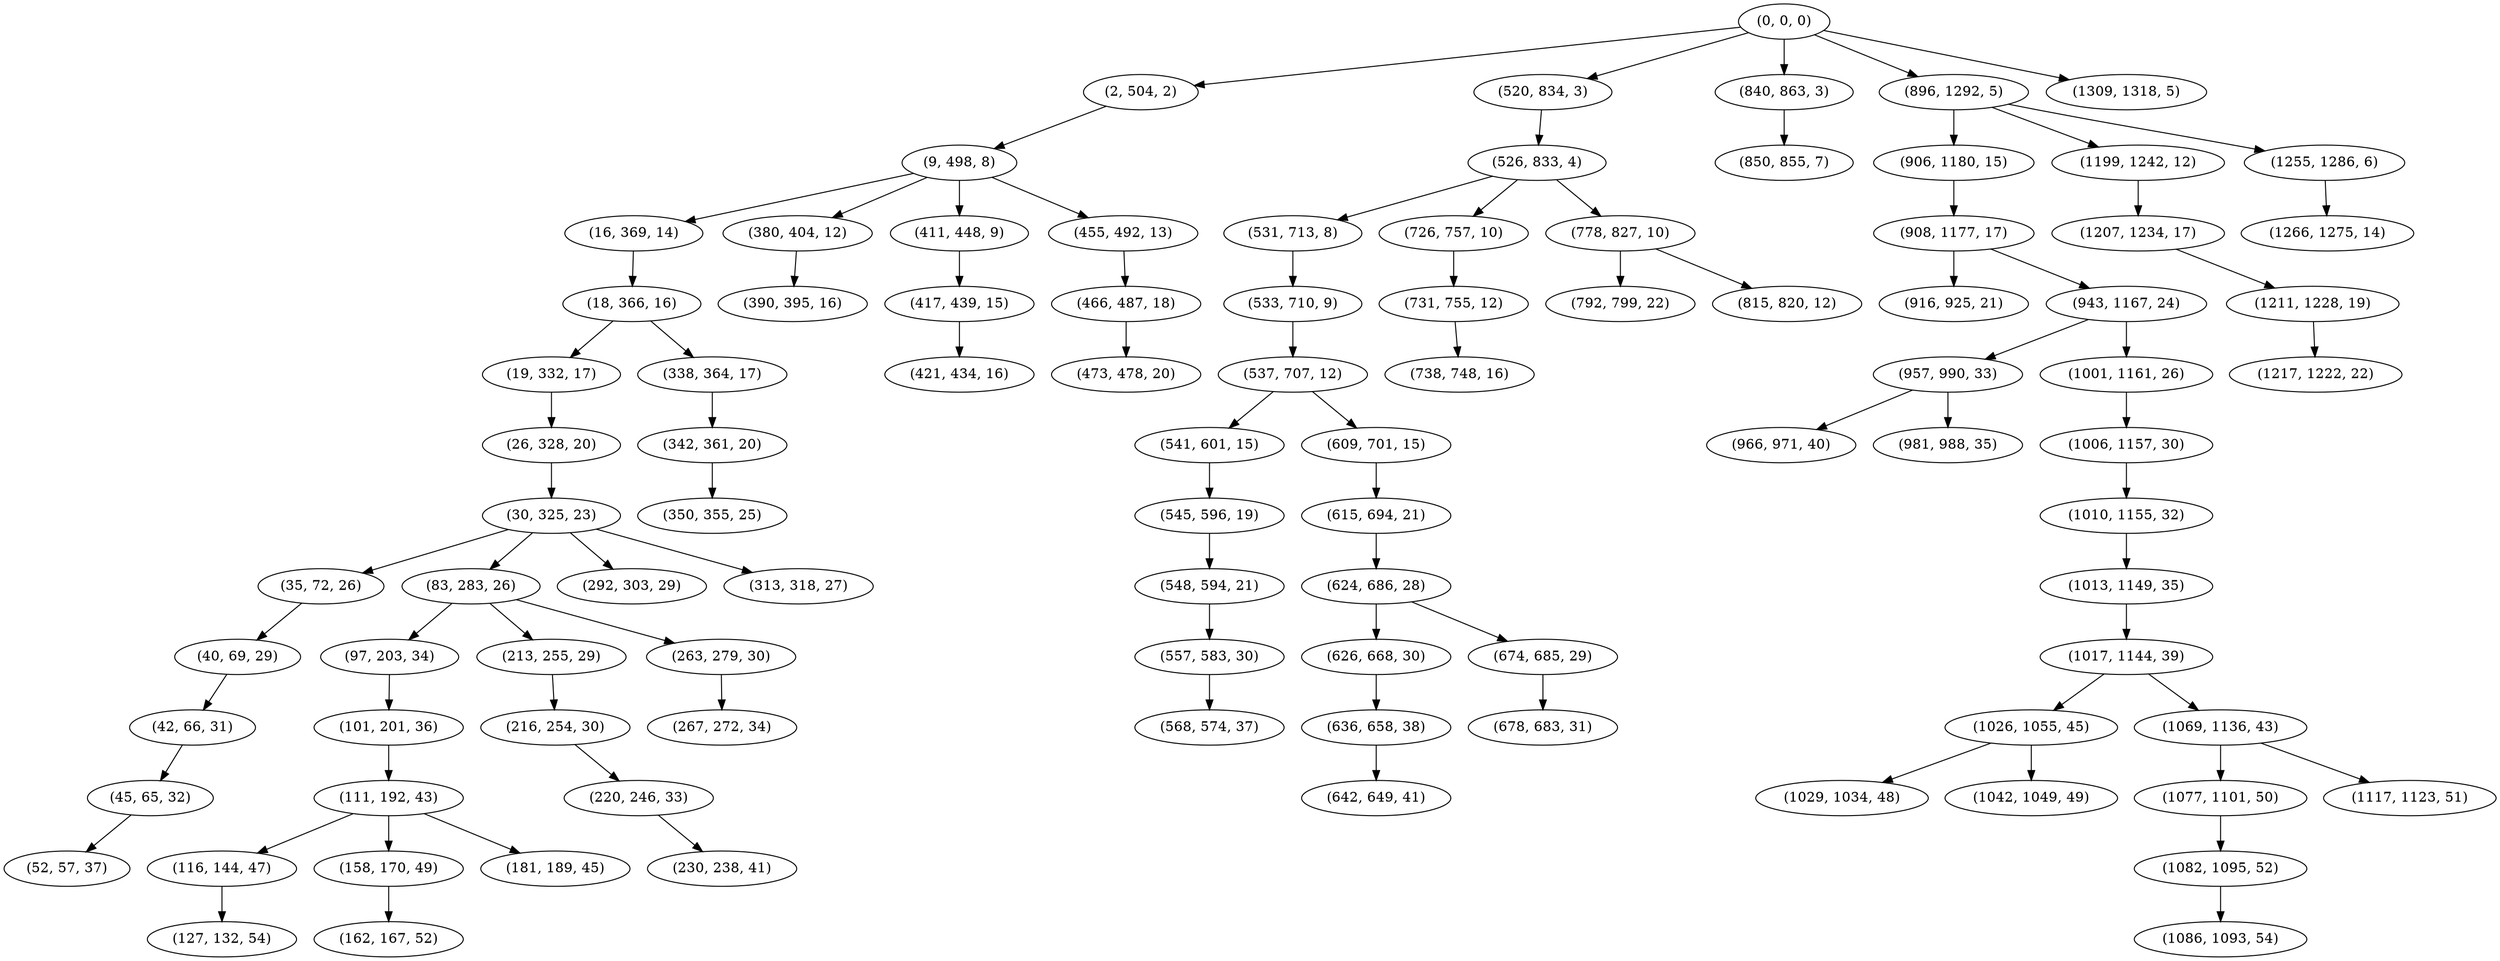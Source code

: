 digraph tree {
    "(0, 0, 0)";
    "(2, 504, 2)";
    "(9, 498, 8)";
    "(16, 369, 14)";
    "(18, 366, 16)";
    "(19, 332, 17)";
    "(26, 328, 20)";
    "(30, 325, 23)";
    "(35, 72, 26)";
    "(40, 69, 29)";
    "(42, 66, 31)";
    "(45, 65, 32)";
    "(52, 57, 37)";
    "(83, 283, 26)";
    "(97, 203, 34)";
    "(101, 201, 36)";
    "(111, 192, 43)";
    "(116, 144, 47)";
    "(127, 132, 54)";
    "(158, 170, 49)";
    "(162, 167, 52)";
    "(181, 189, 45)";
    "(213, 255, 29)";
    "(216, 254, 30)";
    "(220, 246, 33)";
    "(230, 238, 41)";
    "(263, 279, 30)";
    "(267, 272, 34)";
    "(292, 303, 29)";
    "(313, 318, 27)";
    "(338, 364, 17)";
    "(342, 361, 20)";
    "(350, 355, 25)";
    "(380, 404, 12)";
    "(390, 395, 16)";
    "(411, 448, 9)";
    "(417, 439, 15)";
    "(421, 434, 16)";
    "(455, 492, 13)";
    "(466, 487, 18)";
    "(473, 478, 20)";
    "(520, 834, 3)";
    "(526, 833, 4)";
    "(531, 713, 8)";
    "(533, 710, 9)";
    "(537, 707, 12)";
    "(541, 601, 15)";
    "(545, 596, 19)";
    "(548, 594, 21)";
    "(557, 583, 30)";
    "(568, 574, 37)";
    "(609, 701, 15)";
    "(615, 694, 21)";
    "(624, 686, 28)";
    "(626, 668, 30)";
    "(636, 658, 38)";
    "(642, 649, 41)";
    "(674, 685, 29)";
    "(678, 683, 31)";
    "(726, 757, 10)";
    "(731, 755, 12)";
    "(738, 748, 16)";
    "(778, 827, 10)";
    "(792, 799, 22)";
    "(815, 820, 12)";
    "(840, 863, 3)";
    "(850, 855, 7)";
    "(896, 1292, 5)";
    "(906, 1180, 15)";
    "(908, 1177, 17)";
    "(916, 925, 21)";
    "(943, 1167, 24)";
    "(957, 990, 33)";
    "(966, 971, 40)";
    "(981, 988, 35)";
    "(1001, 1161, 26)";
    "(1006, 1157, 30)";
    "(1010, 1155, 32)";
    "(1013, 1149, 35)";
    "(1017, 1144, 39)";
    "(1026, 1055, 45)";
    "(1029, 1034, 48)";
    "(1042, 1049, 49)";
    "(1069, 1136, 43)";
    "(1077, 1101, 50)";
    "(1082, 1095, 52)";
    "(1086, 1093, 54)";
    "(1117, 1123, 51)";
    "(1199, 1242, 12)";
    "(1207, 1234, 17)";
    "(1211, 1228, 19)";
    "(1217, 1222, 22)";
    "(1255, 1286, 6)";
    "(1266, 1275, 14)";
    "(1309, 1318, 5)";
    "(0, 0, 0)" -> "(2, 504, 2)";
    "(0, 0, 0)" -> "(520, 834, 3)";
    "(0, 0, 0)" -> "(840, 863, 3)";
    "(0, 0, 0)" -> "(896, 1292, 5)";
    "(0, 0, 0)" -> "(1309, 1318, 5)";
    "(2, 504, 2)" -> "(9, 498, 8)";
    "(9, 498, 8)" -> "(16, 369, 14)";
    "(9, 498, 8)" -> "(380, 404, 12)";
    "(9, 498, 8)" -> "(411, 448, 9)";
    "(9, 498, 8)" -> "(455, 492, 13)";
    "(16, 369, 14)" -> "(18, 366, 16)";
    "(18, 366, 16)" -> "(19, 332, 17)";
    "(18, 366, 16)" -> "(338, 364, 17)";
    "(19, 332, 17)" -> "(26, 328, 20)";
    "(26, 328, 20)" -> "(30, 325, 23)";
    "(30, 325, 23)" -> "(35, 72, 26)";
    "(30, 325, 23)" -> "(83, 283, 26)";
    "(30, 325, 23)" -> "(292, 303, 29)";
    "(30, 325, 23)" -> "(313, 318, 27)";
    "(35, 72, 26)" -> "(40, 69, 29)";
    "(40, 69, 29)" -> "(42, 66, 31)";
    "(42, 66, 31)" -> "(45, 65, 32)";
    "(45, 65, 32)" -> "(52, 57, 37)";
    "(83, 283, 26)" -> "(97, 203, 34)";
    "(83, 283, 26)" -> "(213, 255, 29)";
    "(83, 283, 26)" -> "(263, 279, 30)";
    "(97, 203, 34)" -> "(101, 201, 36)";
    "(101, 201, 36)" -> "(111, 192, 43)";
    "(111, 192, 43)" -> "(116, 144, 47)";
    "(111, 192, 43)" -> "(158, 170, 49)";
    "(111, 192, 43)" -> "(181, 189, 45)";
    "(116, 144, 47)" -> "(127, 132, 54)";
    "(158, 170, 49)" -> "(162, 167, 52)";
    "(213, 255, 29)" -> "(216, 254, 30)";
    "(216, 254, 30)" -> "(220, 246, 33)";
    "(220, 246, 33)" -> "(230, 238, 41)";
    "(263, 279, 30)" -> "(267, 272, 34)";
    "(338, 364, 17)" -> "(342, 361, 20)";
    "(342, 361, 20)" -> "(350, 355, 25)";
    "(380, 404, 12)" -> "(390, 395, 16)";
    "(411, 448, 9)" -> "(417, 439, 15)";
    "(417, 439, 15)" -> "(421, 434, 16)";
    "(455, 492, 13)" -> "(466, 487, 18)";
    "(466, 487, 18)" -> "(473, 478, 20)";
    "(520, 834, 3)" -> "(526, 833, 4)";
    "(526, 833, 4)" -> "(531, 713, 8)";
    "(526, 833, 4)" -> "(726, 757, 10)";
    "(526, 833, 4)" -> "(778, 827, 10)";
    "(531, 713, 8)" -> "(533, 710, 9)";
    "(533, 710, 9)" -> "(537, 707, 12)";
    "(537, 707, 12)" -> "(541, 601, 15)";
    "(537, 707, 12)" -> "(609, 701, 15)";
    "(541, 601, 15)" -> "(545, 596, 19)";
    "(545, 596, 19)" -> "(548, 594, 21)";
    "(548, 594, 21)" -> "(557, 583, 30)";
    "(557, 583, 30)" -> "(568, 574, 37)";
    "(609, 701, 15)" -> "(615, 694, 21)";
    "(615, 694, 21)" -> "(624, 686, 28)";
    "(624, 686, 28)" -> "(626, 668, 30)";
    "(624, 686, 28)" -> "(674, 685, 29)";
    "(626, 668, 30)" -> "(636, 658, 38)";
    "(636, 658, 38)" -> "(642, 649, 41)";
    "(674, 685, 29)" -> "(678, 683, 31)";
    "(726, 757, 10)" -> "(731, 755, 12)";
    "(731, 755, 12)" -> "(738, 748, 16)";
    "(778, 827, 10)" -> "(792, 799, 22)";
    "(778, 827, 10)" -> "(815, 820, 12)";
    "(840, 863, 3)" -> "(850, 855, 7)";
    "(896, 1292, 5)" -> "(906, 1180, 15)";
    "(896, 1292, 5)" -> "(1199, 1242, 12)";
    "(896, 1292, 5)" -> "(1255, 1286, 6)";
    "(906, 1180, 15)" -> "(908, 1177, 17)";
    "(908, 1177, 17)" -> "(916, 925, 21)";
    "(908, 1177, 17)" -> "(943, 1167, 24)";
    "(943, 1167, 24)" -> "(957, 990, 33)";
    "(943, 1167, 24)" -> "(1001, 1161, 26)";
    "(957, 990, 33)" -> "(966, 971, 40)";
    "(957, 990, 33)" -> "(981, 988, 35)";
    "(1001, 1161, 26)" -> "(1006, 1157, 30)";
    "(1006, 1157, 30)" -> "(1010, 1155, 32)";
    "(1010, 1155, 32)" -> "(1013, 1149, 35)";
    "(1013, 1149, 35)" -> "(1017, 1144, 39)";
    "(1017, 1144, 39)" -> "(1026, 1055, 45)";
    "(1017, 1144, 39)" -> "(1069, 1136, 43)";
    "(1026, 1055, 45)" -> "(1029, 1034, 48)";
    "(1026, 1055, 45)" -> "(1042, 1049, 49)";
    "(1069, 1136, 43)" -> "(1077, 1101, 50)";
    "(1069, 1136, 43)" -> "(1117, 1123, 51)";
    "(1077, 1101, 50)" -> "(1082, 1095, 52)";
    "(1082, 1095, 52)" -> "(1086, 1093, 54)";
    "(1199, 1242, 12)" -> "(1207, 1234, 17)";
    "(1207, 1234, 17)" -> "(1211, 1228, 19)";
    "(1211, 1228, 19)" -> "(1217, 1222, 22)";
    "(1255, 1286, 6)" -> "(1266, 1275, 14)";
}
